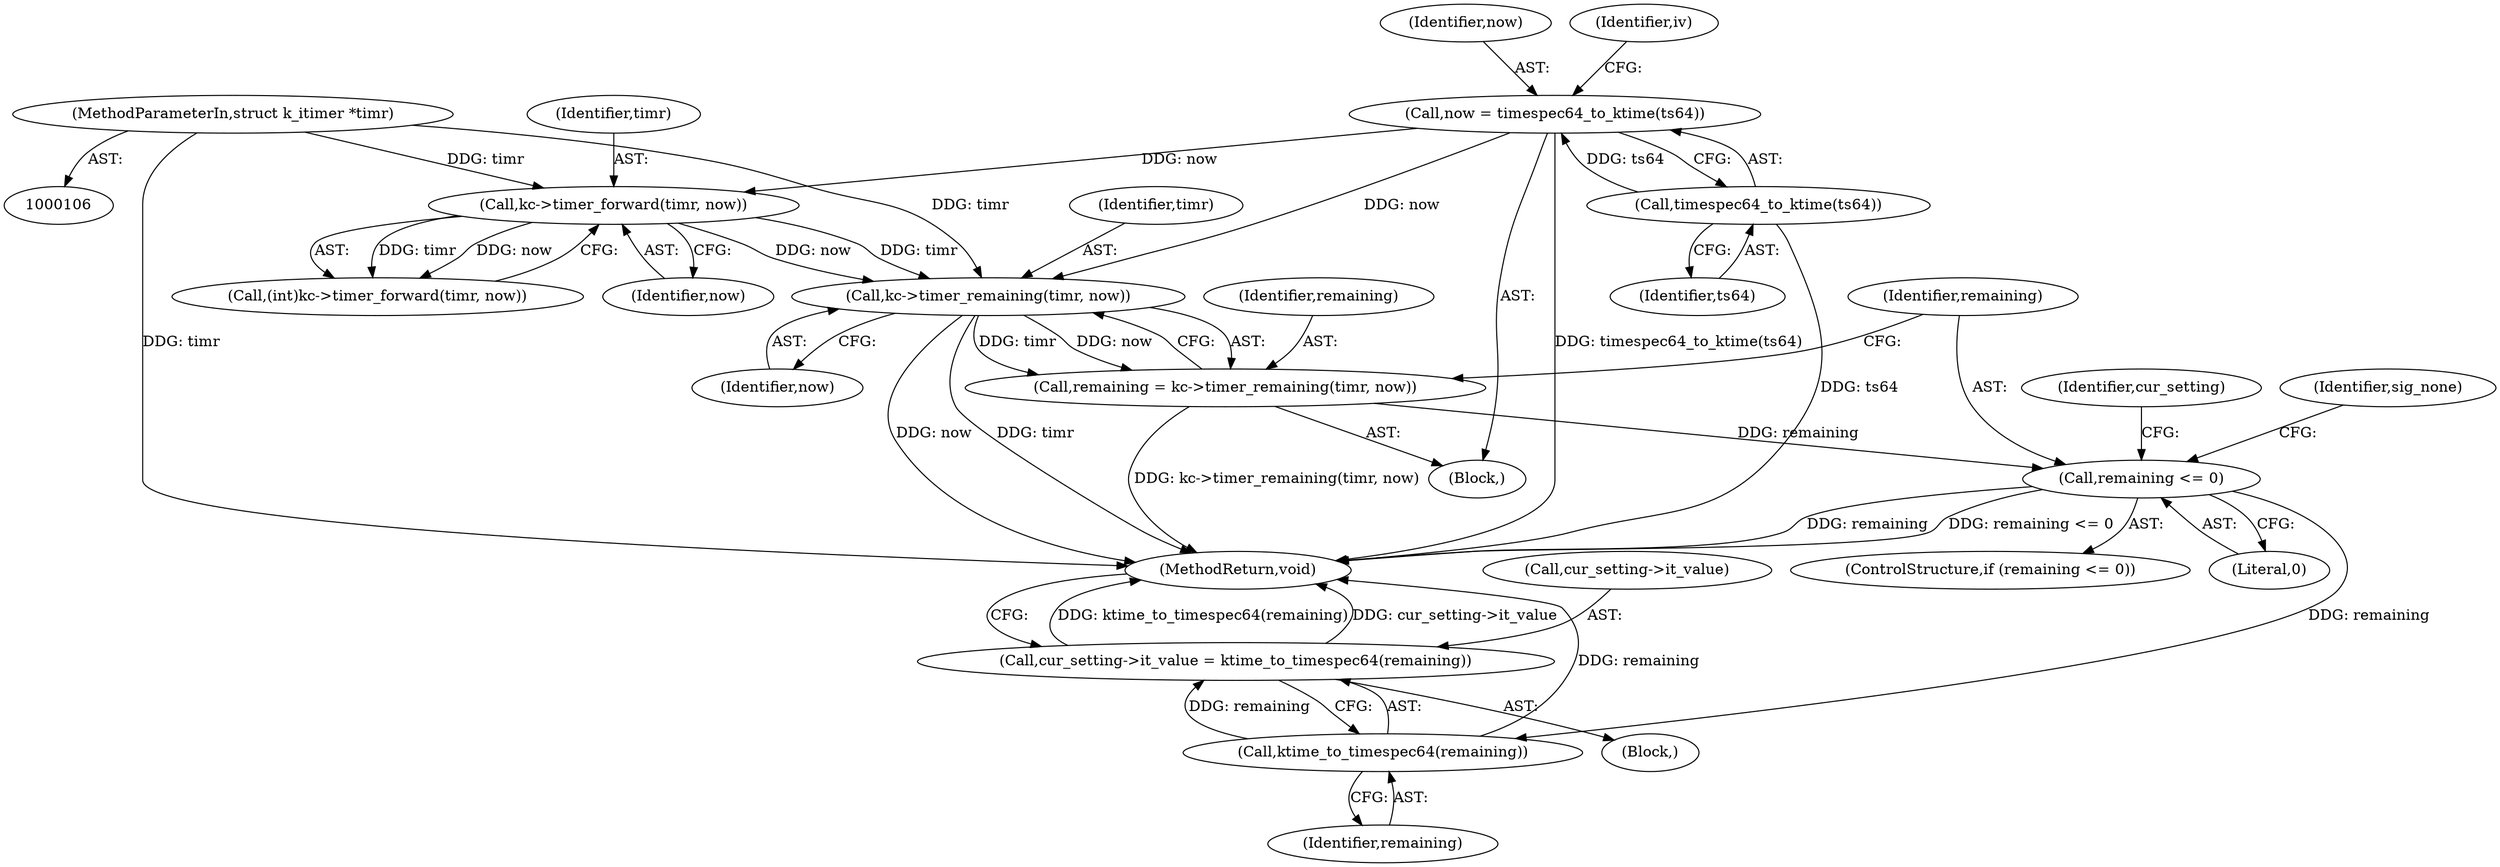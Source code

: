 digraph "1_linux_78c9c4dfbf8c04883941445a195276bb4bb92c76_2@API" {
"1000184" [label="(Call,kc->timer_remaining(timr, now))"];
"1000179" [label="(Call,kc->timer_forward(timr, now))"];
"1000107" [label="(MethodParameterIn,struct k_itimer *timr)"];
"1000159" [label="(Call,now = timespec64_to_ktime(ts64))"];
"1000161" [label="(Call,timespec64_to_ktime(ts64))"];
"1000182" [label="(Call,remaining = kc->timer_remaining(timr, now))"];
"1000188" [label="(Call,remaining <= 0)"];
"1000208" [label="(Call,ktime_to_timespec64(remaining))"];
"1000204" [label="(Call,cur_setting->it_value = ktime_to_timespec64(remaining))"];
"1000177" [label="(Call,(int)kc->timer_forward(timr, now))"];
"1000109" [label="(Block,)"];
"1000159" [label="(Call,now = timespec64_to_ktime(ts64))"];
"1000181" [label="(Identifier,now)"];
"1000203" [label="(Block,)"];
"1000190" [label="(Literal,0)"];
"1000187" [label="(ControlStructure,if (remaining <= 0))"];
"1000189" [label="(Identifier,remaining)"];
"1000179" [label="(Call,kc->timer_forward(timr, now))"];
"1000183" [label="(Identifier,remaining)"];
"1000188" [label="(Call,remaining <= 0)"];
"1000204" [label="(Call,cur_setting->it_value = ktime_to_timespec64(remaining))"];
"1000210" [label="(MethodReturn,void)"];
"1000186" [label="(Identifier,now)"];
"1000160" [label="(Identifier,now)"];
"1000185" [label="(Identifier,timr)"];
"1000165" [label="(Identifier,iv)"];
"1000162" [label="(Identifier,ts64)"];
"1000182" [label="(Call,remaining = kc->timer_remaining(timr, now))"];
"1000209" [label="(Identifier,remaining)"];
"1000107" [label="(MethodParameterIn,struct k_itimer *timr)"];
"1000206" [label="(Identifier,cur_setting)"];
"1000205" [label="(Call,cur_setting->it_value)"];
"1000208" [label="(Call,ktime_to_timespec64(remaining))"];
"1000180" [label="(Identifier,timr)"];
"1000194" [label="(Identifier,sig_none)"];
"1000161" [label="(Call,timespec64_to_ktime(ts64))"];
"1000184" [label="(Call,kc->timer_remaining(timr, now))"];
"1000184" -> "1000182"  [label="AST: "];
"1000184" -> "1000186"  [label="CFG: "];
"1000185" -> "1000184"  [label="AST: "];
"1000186" -> "1000184"  [label="AST: "];
"1000182" -> "1000184"  [label="CFG: "];
"1000184" -> "1000210"  [label="DDG: timr"];
"1000184" -> "1000210"  [label="DDG: now"];
"1000184" -> "1000182"  [label="DDG: timr"];
"1000184" -> "1000182"  [label="DDG: now"];
"1000179" -> "1000184"  [label="DDG: timr"];
"1000179" -> "1000184"  [label="DDG: now"];
"1000107" -> "1000184"  [label="DDG: timr"];
"1000159" -> "1000184"  [label="DDG: now"];
"1000179" -> "1000177"  [label="AST: "];
"1000179" -> "1000181"  [label="CFG: "];
"1000180" -> "1000179"  [label="AST: "];
"1000181" -> "1000179"  [label="AST: "];
"1000177" -> "1000179"  [label="CFG: "];
"1000179" -> "1000177"  [label="DDG: timr"];
"1000179" -> "1000177"  [label="DDG: now"];
"1000107" -> "1000179"  [label="DDG: timr"];
"1000159" -> "1000179"  [label="DDG: now"];
"1000107" -> "1000106"  [label="AST: "];
"1000107" -> "1000210"  [label="DDG: timr"];
"1000159" -> "1000109"  [label="AST: "];
"1000159" -> "1000161"  [label="CFG: "];
"1000160" -> "1000159"  [label="AST: "];
"1000161" -> "1000159"  [label="AST: "];
"1000165" -> "1000159"  [label="CFG: "];
"1000159" -> "1000210"  [label="DDG: timespec64_to_ktime(ts64)"];
"1000161" -> "1000159"  [label="DDG: ts64"];
"1000161" -> "1000162"  [label="CFG: "];
"1000162" -> "1000161"  [label="AST: "];
"1000161" -> "1000210"  [label="DDG: ts64"];
"1000182" -> "1000109"  [label="AST: "];
"1000183" -> "1000182"  [label="AST: "];
"1000189" -> "1000182"  [label="CFG: "];
"1000182" -> "1000210"  [label="DDG: kc->timer_remaining(timr, now)"];
"1000182" -> "1000188"  [label="DDG: remaining"];
"1000188" -> "1000187"  [label="AST: "];
"1000188" -> "1000190"  [label="CFG: "];
"1000189" -> "1000188"  [label="AST: "];
"1000190" -> "1000188"  [label="AST: "];
"1000194" -> "1000188"  [label="CFG: "];
"1000206" -> "1000188"  [label="CFG: "];
"1000188" -> "1000210"  [label="DDG: remaining"];
"1000188" -> "1000210"  [label="DDG: remaining <= 0"];
"1000188" -> "1000208"  [label="DDG: remaining"];
"1000208" -> "1000204"  [label="AST: "];
"1000208" -> "1000209"  [label="CFG: "];
"1000209" -> "1000208"  [label="AST: "];
"1000204" -> "1000208"  [label="CFG: "];
"1000208" -> "1000210"  [label="DDG: remaining"];
"1000208" -> "1000204"  [label="DDG: remaining"];
"1000204" -> "1000203"  [label="AST: "];
"1000205" -> "1000204"  [label="AST: "];
"1000210" -> "1000204"  [label="CFG: "];
"1000204" -> "1000210"  [label="DDG: ktime_to_timespec64(remaining)"];
"1000204" -> "1000210"  [label="DDG: cur_setting->it_value"];
}
